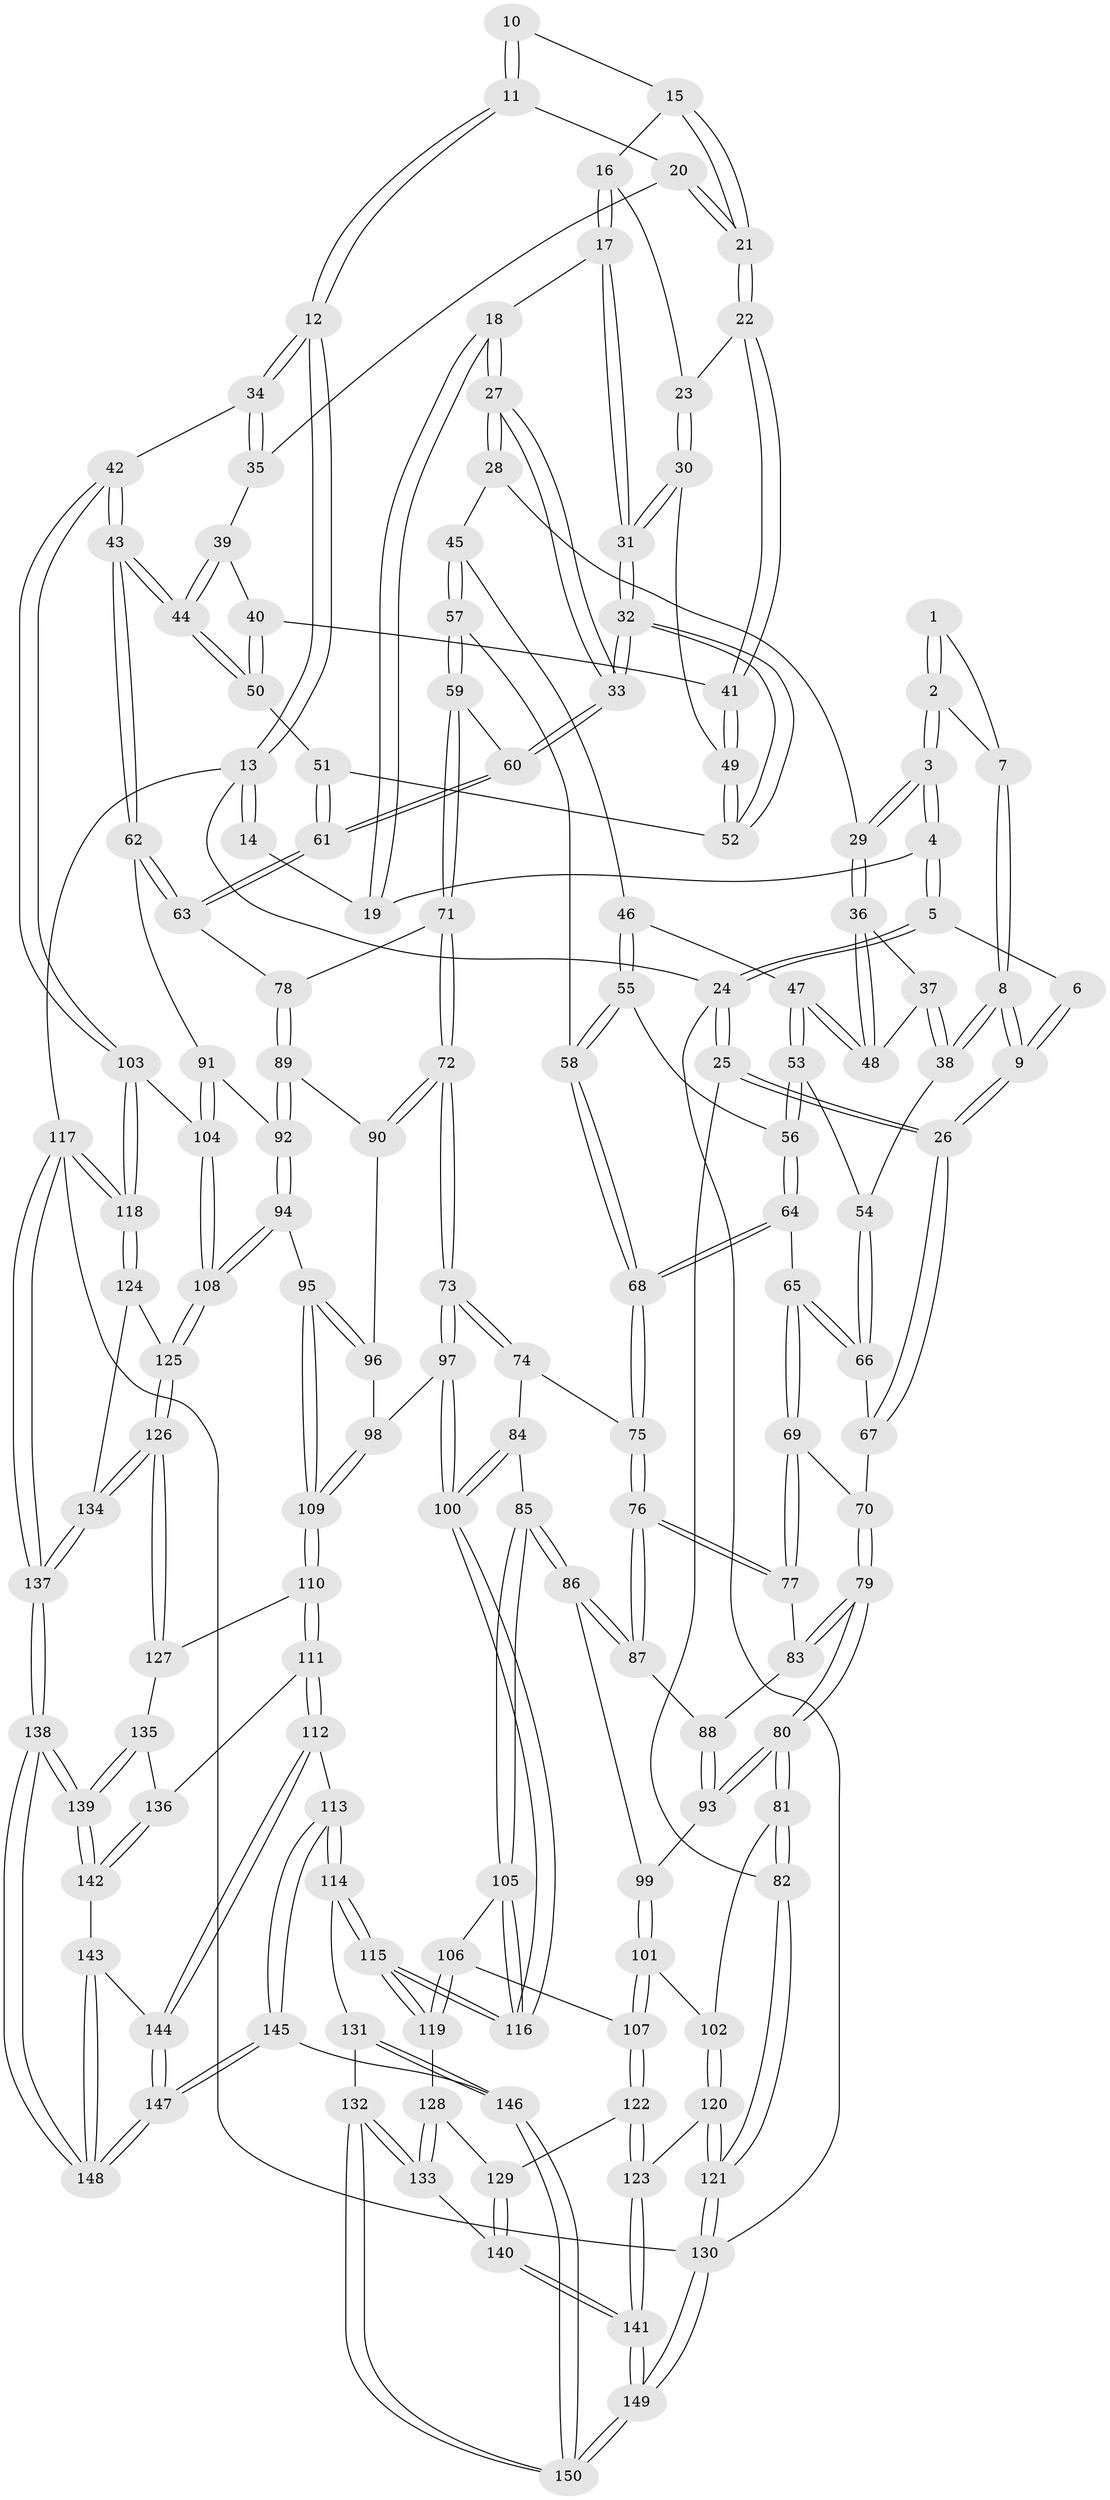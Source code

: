// Generated by graph-tools (version 1.1) at 2025/01/03/09/25 05:01:00]
// undirected, 150 vertices, 372 edges
graph export_dot {
graph [start="1"]
  node [color=gray90,style=filled];
  1 [pos="+0.10603636163876594+0.06331856871667413"];
  2 [pos="+0.23555209810195052+0.08098275291128681"];
  3 [pos="+0.2900777590727085+0.06649429664304508"];
  4 [pos="+0.3457840867168369+0"];
  5 [pos="+0.33607469661252465+0"];
  6 [pos="+0.08489965142033172+0.05145180020423826"];
  7 [pos="+0.16233567398711415+0.10213184212295413"];
  8 [pos="+0+0.20475421672230906"];
  9 [pos="+0+0.194173378853036"];
  10 [pos="+0.7576282933476496+0"];
  11 [pos="+0.917572363747538+0.08317532721300645"];
  12 [pos="+1+0"];
  13 [pos="+1+0"];
  14 [pos="+0.7065794461279554+0"];
  15 [pos="+0.7549692832315895+0"];
  16 [pos="+0.7474209252352533+0.030950707607674207"];
  17 [pos="+0.6927041468244917+0.10612492115289451"];
  18 [pos="+0.5097892049969311+0"];
  19 [pos="+0.4664963413086333+0"];
  20 [pos="+0.9136157018728641+0.09692866136886077"];
  21 [pos="+0.8716656070956019+0.15180251821786875"];
  22 [pos="+0.8642328640981045+0.16728878420250984"];
  23 [pos="+0.7775844795758446+0.11487791341276349"];
  24 [pos="+0+0"];
  25 [pos="+0+0.1987160577596985"];
  26 [pos="+0+0.19955698439344116"];
  27 [pos="+0.5687286263354489+0.24242049286061665"];
  28 [pos="+0.35960623513868734+0.1515666610671197"];
  29 [pos="+0.2903935819913515+0.07298637279243862"];
  30 [pos="+0.717929049853783+0.20976926846828228"];
  31 [pos="+0.6371106245800469+0.23882533490560637"];
  32 [pos="+0.5976684307451069+0.2718738215744595"];
  33 [pos="+0.5882789714374292+0.27898412118725113"];
  34 [pos="+1+0.19824395750661997"];
  35 [pos="+0.986726360131773+0.16353051106726021"];
  36 [pos="+0.290354692183492+0.07307796891890397"];
  37 [pos="+0.13480711420288788+0.18450902068542396"];
  38 [pos="+0.0420474075667247+0.22555613781213632"];
  39 [pos="+0.948995028225296+0.19363903276002079"];
  40 [pos="+0.8705805646128724+0.17932458873046392"];
  41 [pos="+0.863981181710679+0.17091133114569368"];
  42 [pos="+1+0.4604885156227286"];
  43 [pos="+1+0.45356966021204714"];
  44 [pos="+1+0.44679496193807516"];
  45 [pos="+0.36779167269463575+0.25669987106615005"];
  46 [pos="+0.3059075530422361+0.2547115662326935"];
  47 [pos="+0.2550637498047847+0.20038230524596667"];
  48 [pos="+0.25613073978509143+0.1942482366479582"];
  49 [pos="+0.8050010427283435+0.2051027818225041"];
  50 [pos="+0.9032727373679831+0.28484402316761526"];
  51 [pos="+0.8246435433565577+0.2848789245928599"];
  52 [pos="+0.8153183991763487+0.2676359395649689"];
  53 [pos="+0.21945361142640155+0.24273983424527018"];
  54 [pos="+0.13770027463510245+0.27312402568100214"];
  55 [pos="+0.2970273418520518+0.31540423803785167"];
  56 [pos="+0.2619066667919313+0.3285214580352738"];
  57 [pos="+0.44945759415407815+0.3364145450321648"];
  58 [pos="+0.41736073835556+0.36209768747375376"];
  59 [pos="+0.5718216195441572+0.2996991048753225"];
  60 [pos="+0.5878414667160461+0.2818789678156113"];
  61 [pos="+0.7450266186316604+0.3805807970671387"];
  62 [pos="+0.9163958961612135+0.49321877803479114"];
  63 [pos="+0.8431937443756253+0.4939529064452523"];
  64 [pos="+0.22493863782317902+0.39148384294826066"];
  65 [pos="+0.21983906920816704+0.39302002121105356"];
  66 [pos="+0.16510663425027852+0.3507355458083393"];
  67 [pos="+0.07908757744998111+0.40296848222247245"];
  68 [pos="+0.3670778226530645+0.44281887386543856"];
  69 [pos="+0.1833504871432168+0.47644656451360606"];
  70 [pos="+0.09783630779561069+0.45793570931431316"];
  71 [pos="+0.5708952880356235+0.49963689140541484"];
  72 [pos="+0.5422193692287448+0.581468421177321"];
  73 [pos="+0.5392381206739773+0.5846538921835445"];
  74 [pos="+0.3972219943334123+0.5221589147567244"];
  75 [pos="+0.3678109351163976+0.489997153810244"];
  76 [pos="+0.23563274338993764+0.5628816407861205"];
  77 [pos="+0.2014282425636219+0.5307814520909021"];
  78 [pos="+0.8386241884287005+0.49777501476460284"];
  79 [pos="+0+0.5600934583144014"];
  80 [pos="+0+0.590139330303968"];
  81 [pos="+0+0.6037603176985294"];
  82 [pos="+0+0.6028740507205212"];
  83 [pos="+0.14819934203207785+0.5494934937281626"];
  84 [pos="+0.3509881100842859+0.6504050396531359"];
  85 [pos="+0.26176284877081607+0.6728721049575496"];
  86 [pos="+0.2488315913441724+0.6417437332439927"];
  87 [pos="+0.23716772511410456+0.6076417250542252"];
  88 [pos="+0.11263794875529977+0.6309648514900098"];
  89 [pos="+0.7794416969705772+0.5724640645951796"];
  90 [pos="+0.7363410715317836+0.5932385708548982"];
  91 [pos="+0.8869618606428514+0.6734277607341324"];
  92 [pos="+0.794769768785967+0.694684617108202"];
  93 [pos="+0.08772897660931453+0.6437852040625154"];
  94 [pos="+0.7855891947945272+0.7543623390177229"];
  95 [pos="+0.6998673800652367+0.7709892329152391"];
  96 [pos="+0.7082549293613813+0.6531361654361546"];
  97 [pos="+0.5345079403007719+0.6283290269390711"];
  98 [pos="+0.5877537370377277+0.6743115848950832"];
  99 [pos="+0.10379518671208354+0.6668590738410304"];
  100 [pos="+0.47253097931947424+0.7025381645769909"];
  101 [pos="+0.1540388106783676+0.7627484154829998"];
  102 [pos="+0.05440247358803119+0.7414978416309934"];
  103 [pos="+1+0.5956418151640419"];
  104 [pos="+0.9012536263282434+0.7565240421499477"];
  105 [pos="+0.25922225590398484+0.6840319396644503"];
  106 [pos="+0.2511517919328489+0.7106115416418984"];
  107 [pos="+0.1636169342063436+0.7706564651333538"];
  108 [pos="+0.8758528977623746+0.8027025303652179"];
  109 [pos="+0.6755397967194353+0.7863938993744152"];
  110 [pos="+0.6688127292359071+0.8027842386469771"];
  111 [pos="+0.6323091398832361+0.8508157319061971"];
  112 [pos="+0.5996619232368345+0.8624737087870384"];
  113 [pos="+0.5353246874052763+0.8675055301383591"];
  114 [pos="+0.4862440899713158+0.8498700887860352"];
  115 [pos="+0.45544399939061503+0.8018836062467124"];
  116 [pos="+0.4617482366748038+0.7547736440946399"];
  117 [pos="+1+1"];
  118 [pos="+1+0.7954809090595456"];
  119 [pos="+0.3408371172461793+0.8072303181808034"];
  120 [pos="+0.013922105996807193+0.8814582927063712"];
  121 [pos="+0+0.8823949153685948"];
  122 [pos="+0.14998386041444767+0.8450007774050474"];
  123 [pos="+0.06675243808662541+0.8881547337713567"];
  124 [pos="+1+0.8134284177867817"];
  125 [pos="+0.8796894669871723+0.8141690645338862"];
  126 [pos="+0.8728580000337204+0.8851935535466801"];
  127 [pos="+0.8017146850036599+0.8916060710964477"];
  128 [pos="+0.3125700336421218+0.8513013454751058"];
  129 [pos="+0.16318889797805258+0.8554342135021908"];
  130 [pos="+0+1"];
  131 [pos="+0.45420473667151245+0.8942620805866426"];
  132 [pos="+0.3518344645875676+0.9628157923779697"];
  133 [pos="+0.313593385681747+0.9265653065369273"];
  134 [pos="+0.8884431608624466+0.9189135319332156"];
  135 [pos="+0.7649191680494423+0.9156380723035203"];
  136 [pos="+0.6597356476401055+0.8843784287621231"];
  137 [pos="+1+1"];
  138 [pos="+0.8192552511702028+1"];
  139 [pos="+0.7331269728982482+0.9976208869934758"];
  140 [pos="+0.2172412339863236+0.9420812580510053"];
  141 [pos="+0.16334917515997183+1"];
  142 [pos="+0.6821368063890471+0.9358510519565236"];
  143 [pos="+0.652215923345554+0.9765169519709993"];
  144 [pos="+0.6167746493142506+0.9767770654158141"];
  145 [pos="+0.5458634322285768+1"];
  146 [pos="+0.4737940999667706+1"];
  147 [pos="+0.5494560514123707+1"];
  148 [pos="+0.7790349561119161+1"];
  149 [pos="+0.16678015904395171+1"];
  150 [pos="+0.3526859965495214+1"];
  1 -- 2;
  1 -- 2;
  1 -- 7;
  2 -- 3;
  2 -- 3;
  2 -- 7;
  3 -- 4;
  3 -- 4;
  3 -- 29;
  3 -- 29;
  4 -- 5;
  4 -- 5;
  4 -- 19;
  5 -- 6;
  5 -- 24;
  5 -- 24;
  6 -- 9;
  6 -- 9;
  7 -- 8;
  7 -- 8;
  8 -- 9;
  8 -- 9;
  8 -- 38;
  8 -- 38;
  9 -- 26;
  9 -- 26;
  10 -- 11;
  10 -- 11;
  10 -- 15;
  11 -- 12;
  11 -- 12;
  11 -- 20;
  12 -- 13;
  12 -- 13;
  12 -- 34;
  12 -- 34;
  13 -- 14;
  13 -- 14;
  13 -- 24;
  13 -- 117;
  14 -- 19;
  15 -- 16;
  15 -- 21;
  15 -- 21;
  16 -- 17;
  16 -- 17;
  16 -- 23;
  17 -- 18;
  17 -- 31;
  17 -- 31;
  18 -- 19;
  18 -- 19;
  18 -- 27;
  18 -- 27;
  20 -- 21;
  20 -- 21;
  20 -- 35;
  21 -- 22;
  21 -- 22;
  22 -- 23;
  22 -- 41;
  22 -- 41;
  23 -- 30;
  23 -- 30;
  24 -- 25;
  24 -- 25;
  24 -- 130;
  25 -- 26;
  25 -- 26;
  25 -- 82;
  26 -- 67;
  26 -- 67;
  27 -- 28;
  27 -- 28;
  27 -- 33;
  27 -- 33;
  28 -- 29;
  28 -- 45;
  29 -- 36;
  29 -- 36;
  30 -- 31;
  30 -- 31;
  30 -- 49;
  31 -- 32;
  31 -- 32;
  32 -- 33;
  32 -- 33;
  32 -- 52;
  32 -- 52;
  33 -- 60;
  33 -- 60;
  34 -- 35;
  34 -- 35;
  34 -- 42;
  35 -- 39;
  36 -- 37;
  36 -- 48;
  36 -- 48;
  37 -- 38;
  37 -- 38;
  37 -- 48;
  38 -- 54;
  39 -- 40;
  39 -- 44;
  39 -- 44;
  40 -- 41;
  40 -- 50;
  40 -- 50;
  41 -- 49;
  41 -- 49;
  42 -- 43;
  42 -- 43;
  42 -- 103;
  42 -- 103;
  43 -- 44;
  43 -- 44;
  43 -- 62;
  43 -- 62;
  44 -- 50;
  44 -- 50;
  45 -- 46;
  45 -- 57;
  45 -- 57;
  46 -- 47;
  46 -- 55;
  46 -- 55;
  47 -- 48;
  47 -- 48;
  47 -- 53;
  47 -- 53;
  49 -- 52;
  49 -- 52;
  50 -- 51;
  51 -- 52;
  51 -- 61;
  51 -- 61;
  53 -- 54;
  53 -- 56;
  53 -- 56;
  54 -- 66;
  54 -- 66;
  55 -- 56;
  55 -- 58;
  55 -- 58;
  56 -- 64;
  56 -- 64;
  57 -- 58;
  57 -- 59;
  57 -- 59;
  58 -- 68;
  58 -- 68;
  59 -- 60;
  59 -- 71;
  59 -- 71;
  60 -- 61;
  60 -- 61;
  61 -- 63;
  61 -- 63;
  62 -- 63;
  62 -- 63;
  62 -- 91;
  63 -- 78;
  64 -- 65;
  64 -- 68;
  64 -- 68;
  65 -- 66;
  65 -- 66;
  65 -- 69;
  65 -- 69;
  66 -- 67;
  67 -- 70;
  68 -- 75;
  68 -- 75;
  69 -- 70;
  69 -- 77;
  69 -- 77;
  70 -- 79;
  70 -- 79;
  71 -- 72;
  71 -- 72;
  71 -- 78;
  72 -- 73;
  72 -- 73;
  72 -- 90;
  72 -- 90;
  73 -- 74;
  73 -- 74;
  73 -- 97;
  73 -- 97;
  74 -- 75;
  74 -- 84;
  75 -- 76;
  75 -- 76;
  76 -- 77;
  76 -- 77;
  76 -- 87;
  76 -- 87;
  77 -- 83;
  78 -- 89;
  78 -- 89;
  79 -- 80;
  79 -- 80;
  79 -- 83;
  79 -- 83;
  80 -- 81;
  80 -- 81;
  80 -- 93;
  80 -- 93;
  81 -- 82;
  81 -- 82;
  81 -- 102;
  82 -- 121;
  82 -- 121;
  83 -- 88;
  84 -- 85;
  84 -- 100;
  84 -- 100;
  85 -- 86;
  85 -- 86;
  85 -- 105;
  85 -- 105;
  86 -- 87;
  86 -- 87;
  86 -- 99;
  87 -- 88;
  88 -- 93;
  88 -- 93;
  89 -- 90;
  89 -- 92;
  89 -- 92;
  90 -- 96;
  91 -- 92;
  91 -- 104;
  91 -- 104;
  92 -- 94;
  92 -- 94;
  93 -- 99;
  94 -- 95;
  94 -- 108;
  94 -- 108;
  95 -- 96;
  95 -- 96;
  95 -- 109;
  95 -- 109;
  96 -- 98;
  97 -- 98;
  97 -- 100;
  97 -- 100;
  98 -- 109;
  98 -- 109;
  99 -- 101;
  99 -- 101;
  100 -- 116;
  100 -- 116;
  101 -- 102;
  101 -- 107;
  101 -- 107;
  102 -- 120;
  102 -- 120;
  103 -- 104;
  103 -- 118;
  103 -- 118;
  104 -- 108;
  104 -- 108;
  105 -- 106;
  105 -- 116;
  105 -- 116;
  106 -- 107;
  106 -- 119;
  106 -- 119;
  107 -- 122;
  107 -- 122;
  108 -- 125;
  108 -- 125;
  109 -- 110;
  109 -- 110;
  110 -- 111;
  110 -- 111;
  110 -- 127;
  111 -- 112;
  111 -- 112;
  111 -- 136;
  112 -- 113;
  112 -- 144;
  112 -- 144;
  113 -- 114;
  113 -- 114;
  113 -- 145;
  113 -- 145;
  114 -- 115;
  114 -- 115;
  114 -- 131;
  115 -- 116;
  115 -- 116;
  115 -- 119;
  115 -- 119;
  117 -- 118;
  117 -- 118;
  117 -- 137;
  117 -- 137;
  117 -- 130;
  118 -- 124;
  118 -- 124;
  119 -- 128;
  120 -- 121;
  120 -- 121;
  120 -- 123;
  121 -- 130;
  121 -- 130;
  122 -- 123;
  122 -- 123;
  122 -- 129;
  123 -- 141;
  123 -- 141;
  124 -- 125;
  124 -- 134;
  125 -- 126;
  125 -- 126;
  126 -- 127;
  126 -- 127;
  126 -- 134;
  126 -- 134;
  127 -- 135;
  128 -- 129;
  128 -- 133;
  128 -- 133;
  129 -- 140;
  129 -- 140;
  130 -- 149;
  130 -- 149;
  131 -- 132;
  131 -- 146;
  131 -- 146;
  132 -- 133;
  132 -- 133;
  132 -- 150;
  132 -- 150;
  133 -- 140;
  134 -- 137;
  134 -- 137;
  135 -- 136;
  135 -- 139;
  135 -- 139;
  136 -- 142;
  136 -- 142;
  137 -- 138;
  137 -- 138;
  138 -- 139;
  138 -- 139;
  138 -- 148;
  138 -- 148;
  139 -- 142;
  139 -- 142;
  140 -- 141;
  140 -- 141;
  141 -- 149;
  141 -- 149;
  142 -- 143;
  143 -- 144;
  143 -- 148;
  143 -- 148;
  144 -- 147;
  144 -- 147;
  145 -- 146;
  145 -- 147;
  145 -- 147;
  146 -- 150;
  146 -- 150;
  147 -- 148;
  147 -- 148;
  149 -- 150;
  149 -- 150;
}
